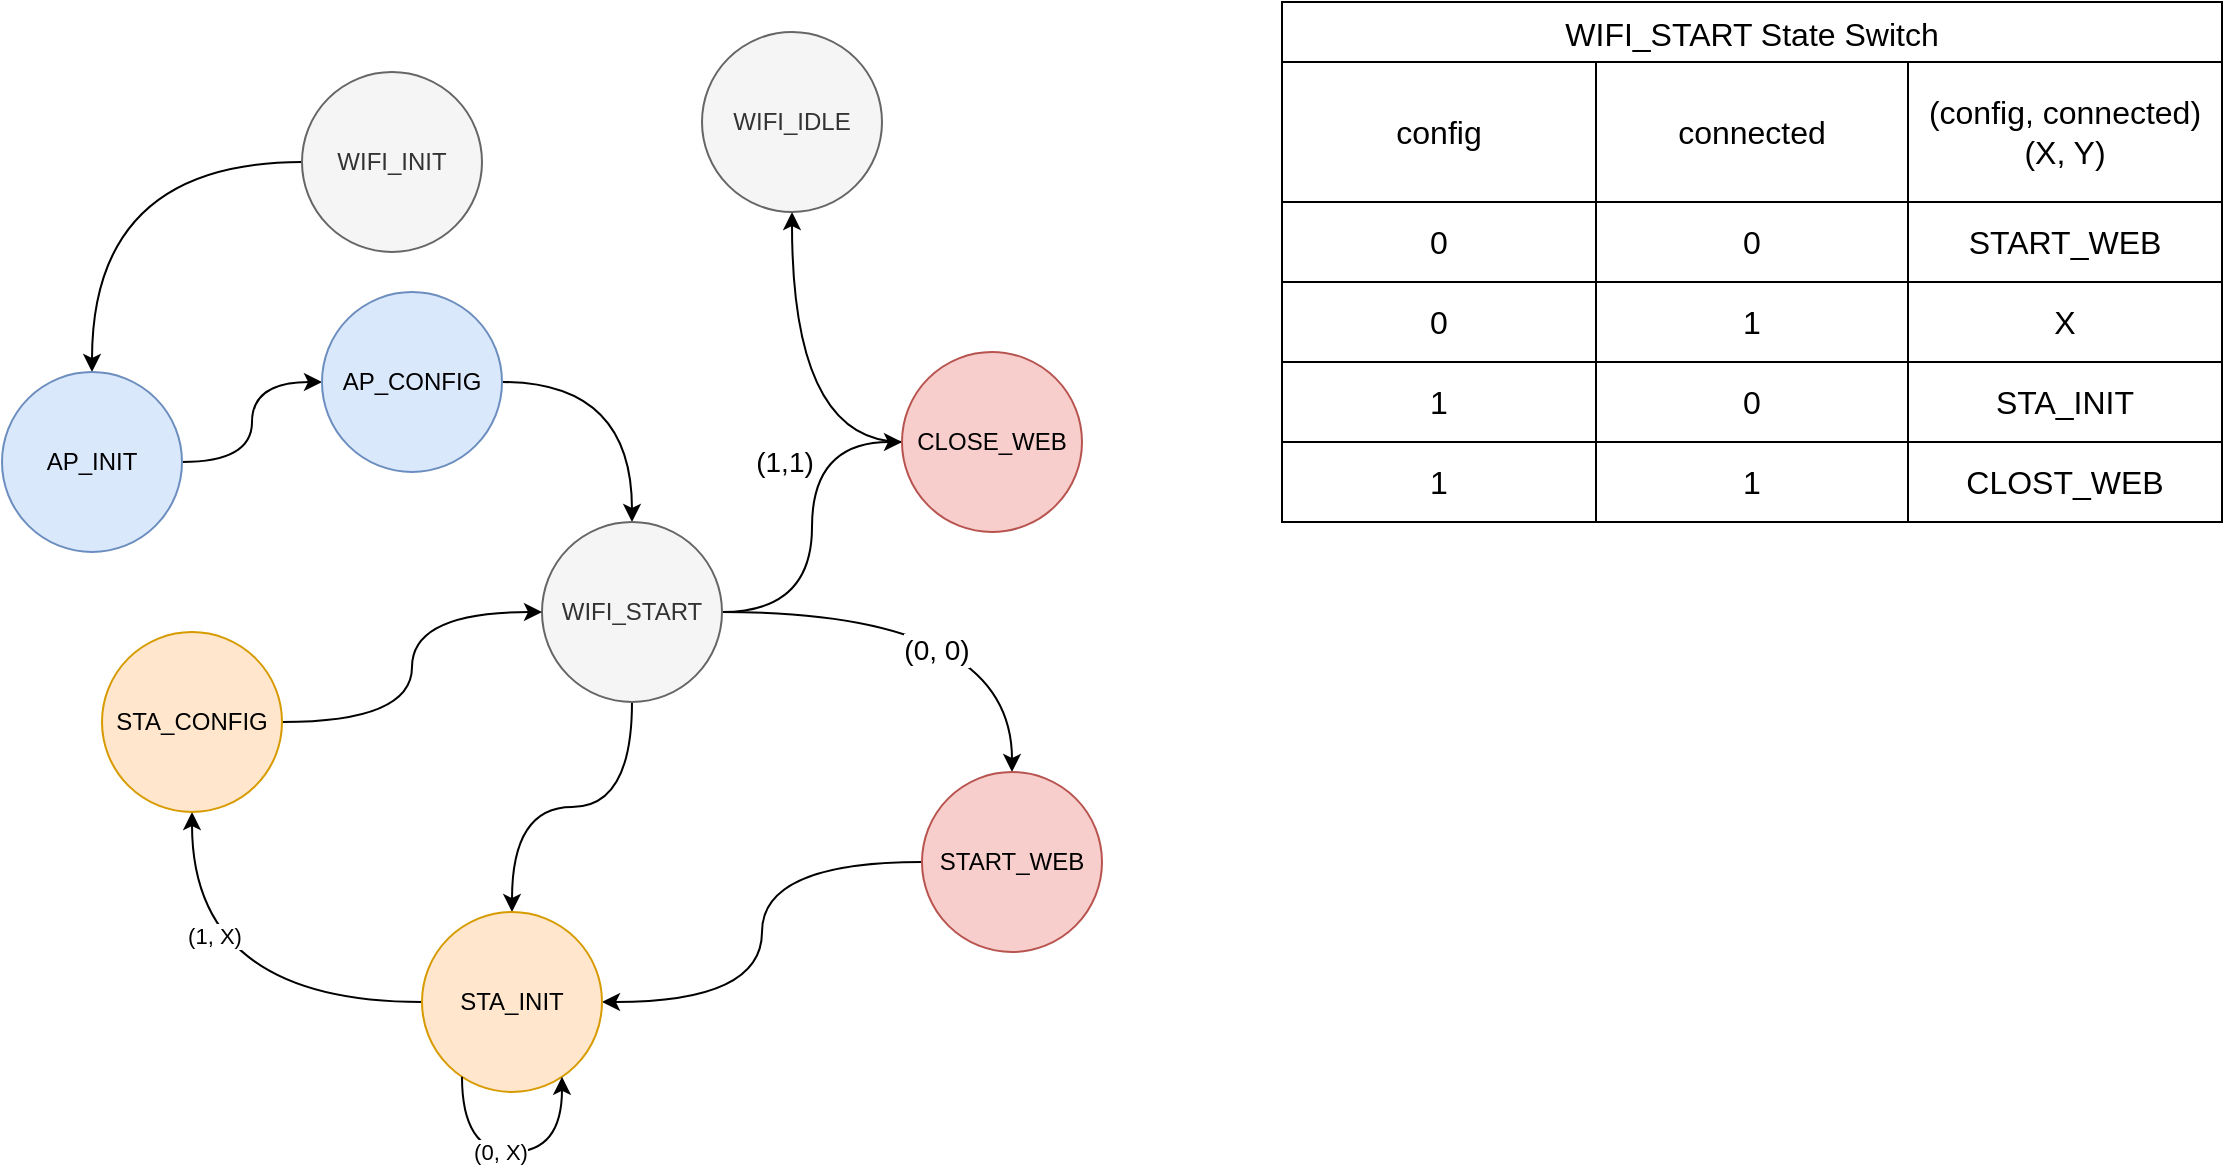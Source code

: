 <mxfile version="23.1.1" type="device">
  <diagram id="qsd9eid6yhlWW0neavV4" name="Page-1">
    <mxGraphModel dx="988" dy="566" grid="1" gridSize="10" guides="1" tooltips="1" connect="1" arrows="1" fold="1" page="1" pageScale="1" pageWidth="1169" pageHeight="827" math="0" shadow="0">
      <root>
        <mxCell id="0" />
        <mxCell id="1" parent="0" />
        <mxCell id="Apt8rWJwy_xwA-LGVksk-5" style="edgeStyle=orthogonalEdgeStyle;rounded=0;orthogonalLoop=1;jettySize=auto;html=1;curved=1;" edge="1" parent="1" source="Apt8rWJwy_xwA-LGVksk-2" target="Apt8rWJwy_xwA-LGVksk-3">
          <mxGeometry relative="1" as="geometry" />
        </mxCell>
        <mxCell id="Apt8rWJwy_xwA-LGVksk-2" value="WIFI_INIT" style="ellipse;whiteSpace=wrap;html=1;aspect=fixed;fillColor=#f5f5f5;fontColor=#333333;strokeColor=#666666;" vertex="1" parent="1">
          <mxGeometry x="160" y="80" width="90" height="90" as="geometry" />
        </mxCell>
        <mxCell id="Apt8rWJwy_xwA-LGVksk-6" style="edgeStyle=orthogonalEdgeStyle;rounded=0;orthogonalLoop=1;jettySize=auto;html=1;curved=1;" edge="1" parent="1" source="Apt8rWJwy_xwA-LGVksk-3" target="Apt8rWJwy_xwA-LGVksk-4">
          <mxGeometry relative="1" as="geometry" />
        </mxCell>
        <mxCell id="Apt8rWJwy_xwA-LGVksk-3" value="AP_INIT" style="ellipse;whiteSpace=wrap;html=1;aspect=fixed;fillColor=#dae8fc;strokeColor=#6c8ebf;" vertex="1" parent="1">
          <mxGeometry x="10" y="230" width="90" height="90" as="geometry" />
        </mxCell>
        <mxCell id="Apt8rWJwy_xwA-LGVksk-9" style="edgeStyle=orthogonalEdgeStyle;rounded=0;orthogonalLoop=1;jettySize=auto;html=1;curved=1;" edge="1" parent="1" source="Apt8rWJwy_xwA-LGVksk-4" target="Apt8rWJwy_xwA-LGVksk-7">
          <mxGeometry relative="1" as="geometry" />
        </mxCell>
        <mxCell id="Apt8rWJwy_xwA-LGVksk-4" value="AP_CONFIG" style="ellipse;whiteSpace=wrap;html=1;aspect=fixed;fillColor=#dae8fc;strokeColor=#6c8ebf;" vertex="1" parent="1">
          <mxGeometry x="170" y="190" width="90" height="90" as="geometry" />
        </mxCell>
        <mxCell id="Apt8rWJwy_xwA-LGVksk-14" style="edgeStyle=orthogonalEdgeStyle;rounded=0;orthogonalLoop=1;jettySize=auto;html=1;curved=1;" edge="1" parent="1" source="Apt8rWJwy_xwA-LGVksk-7" target="Apt8rWJwy_xwA-LGVksk-11">
          <mxGeometry relative="1" as="geometry" />
        </mxCell>
        <mxCell id="Apt8rWJwy_xwA-LGVksk-44" value="(0, 0)" style="edgeLabel;html=1;align=center;verticalAlign=middle;resizable=0;points=[];fontSize=14;" vertex="1" connectable="0" parent="Apt8rWJwy_xwA-LGVksk-14">
          <mxGeometry x="-0.049" y="-19" relative="1" as="geometry">
            <mxPoint as="offset" />
          </mxGeometry>
        </mxCell>
        <mxCell id="Apt8rWJwy_xwA-LGVksk-16" style="edgeStyle=orthogonalEdgeStyle;rounded=0;orthogonalLoop=1;jettySize=auto;html=1;curved=1;" edge="1" parent="1" source="Apt8rWJwy_xwA-LGVksk-7" target="Apt8rWJwy_xwA-LGVksk-12">
          <mxGeometry relative="1" as="geometry" />
        </mxCell>
        <mxCell id="Apt8rWJwy_xwA-LGVksk-19" style="edgeStyle=orthogonalEdgeStyle;rounded=0;orthogonalLoop=1;jettySize=auto;html=1;curved=1;" edge="1" parent="1" source="Apt8rWJwy_xwA-LGVksk-7" target="Apt8rWJwy_xwA-LGVksk-10">
          <mxGeometry relative="1" as="geometry" />
        </mxCell>
        <mxCell id="Apt8rWJwy_xwA-LGVksk-43" value="(1,1)" style="edgeLabel;html=1;align=center;verticalAlign=middle;resizable=0;points=[];fontSize=14;" vertex="1" connectable="0" parent="Apt8rWJwy_xwA-LGVksk-19">
          <mxGeometry x="0.374" y="14" relative="1" as="geometry">
            <mxPoint as="offset" />
          </mxGeometry>
        </mxCell>
        <mxCell id="Apt8rWJwy_xwA-LGVksk-7" value="WIFI_START" style="ellipse;whiteSpace=wrap;html=1;aspect=fixed;fillColor=#f5f5f5;fontColor=#333333;strokeColor=#666666;" vertex="1" parent="1">
          <mxGeometry x="280" y="305" width="90" height="90" as="geometry" />
        </mxCell>
        <mxCell id="Apt8rWJwy_xwA-LGVksk-50" style="edgeStyle=orthogonalEdgeStyle;rounded=0;orthogonalLoop=1;jettySize=auto;html=1;curved=1;" edge="1" parent="1" source="Apt8rWJwy_xwA-LGVksk-10" target="Apt8rWJwy_xwA-LGVksk-49">
          <mxGeometry relative="1" as="geometry" />
        </mxCell>
        <mxCell id="Apt8rWJwy_xwA-LGVksk-10" value="CLOSE_WEB" style="ellipse;whiteSpace=wrap;html=1;aspect=fixed;fillColor=#f8cecc;strokeColor=#b85450;" vertex="1" parent="1">
          <mxGeometry x="460" y="220" width="90" height="90" as="geometry" />
        </mxCell>
        <mxCell id="Apt8rWJwy_xwA-LGVksk-15" style="edgeStyle=orthogonalEdgeStyle;rounded=0;orthogonalLoop=1;jettySize=auto;html=1;curved=1;" edge="1" parent="1" source="Apt8rWJwy_xwA-LGVksk-11" target="Apt8rWJwy_xwA-LGVksk-12">
          <mxGeometry relative="1" as="geometry" />
        </mxCell>
        <mxCell id="Apt8rWJwy_xwA-LGVksk-11" value="START_WEB" style="ellipse;whiteSpace=wrap;html=1;aspect=fixed;fillColor=#f8cecc;strokeColor=#b85450;" vertex="1" parent="1">
          <mxGeometry x="470" y="430" width="90" height="90" as="geometry" />
        </mxCell>
        <mxCell id="Apt8rWJwy_xwA-LGVksk-17" style="edgeStyle=orthogonalEdgeStyle;rounded=0;orthogonalLoop=1;jettySize=auto;html=1;curved=1;" edge="1" parent="1" source="Apt8rWJwy_xwA-LGVksk-12" target="Apt8rWJwy_xwA-LGVksk-13">
          <mxGeometry relative="1" as="geometry" />
        </mxCell>
        <mxCell id="Apt8rWJwy_xwA-LGVksk-48" value="(1, X)" style="edgeLabel;html=1;align=center;verticalAlign=middle;resizable=0;points=[];" vertex="1" connectable="0" parent="Apt8rWJwy_xwA-LGVksk-17">
          <mxGeometry x="0.416" y="-11" relative="1" as="geometry">
            <mxPoint as="offset" />
          </mxGeometry>
        </mxCell>
        <mxCell id="Apt8rWJwy_xwA-LGVksk-12" value="STA_INIT" style="ellipse;whiteSpace=wrap;html=1;aspect=fixed;fillColor=#ffe6cc;strokeColor=#d79b00;" vertex="1" parent="1">
          <mxGeometry x="220" y="500" width="90" height="90" as="geometry" />
        </mxCell>
        <mxCell id="Apt8rWJwy_xwA-LGVksk-18" style="edgeStyle=orthogonalEdgeStyle;rounded=0;orthogonalLoop=1;jettySize=auto;html=1;curved=1;" edge="1" parent="1" source="Apt8rWJwy_xwA-LGVksk-13" target="Apt8rWJwy_xwA-LGVksk-7">
          <mxGeometry relative="1" as="geometry" />
        </mxCell>
        <mxCell id="Apt8rWJwy_xwA-LGVksk-13" value="STA_CONFIG" style="ellipse;whiteSpace=wrap;html=1;aspect=fixed;fillColor=#ffe6cc;strokeColor=#d79b00;" vertex="1" parent="1">
          <mxGeometry x="60" y="360" width="90" height="90" as="geometry" />
        </mxCell>
        <mxCell id="Apt8rWJwy_xwA-LGVksk-22" value="WIFI_START State Switch" style="shape=table;startSize=30;container=1;collapsible=0;childLayout=tableLayout;strokeColor=default;fontSize=16;" vertex="1" parent="1">
          <mxGeometry x="650" y="45" width="470" height="260" as="geometry" />
        </mxCell>
        <mxCell id="Apt8rWJwy_xwA-LGVksk-23" value="" style="shape=tableRow;horizontal=0;startSize=0;swimlaneHead=0;swimlaneBody=0;strokeColor=inherit;top=0;left=0;bottom=0;right=0;collapsible=0;dropTarget=0;fillColor=none;points=[[0,0.5],[1,0.5]];portConstraint=eastwest;fontSize=16;" vertex="1" parent="Apt8rWJwy_xwA-LGVksk-22">
          <mxGeometry y="30" width="470" height="70" as="geometry" />
        </mxCell>
        <mxCell id="Apt8rWJwy_xwA-LGVksk-24" value="config" style="shape=partialRectangle;html=1;whiteSpace=wrap;connectable=0;strokeColor=inherit;overflow=hidden;fillColor=none;top=0;left=0;bottom=0;right=0;pointerEvents=1;fontSize=16;" vertex="1" parent="Apt8rWJwy_xwA-LGVksk-23">
          <mxGeometry width="157" height="70" as="geometry">
            <mxRectangle width="157" height="70" as="alternateBounds" />
          </mxGeometry>
        </mxCell>
        <mxCell id="Apt8rWJwy_xwA-LGVksk-25" value="connected" style="shape=partialRectangle;html=1;whiteSpace=wrap;connectable=0;strokeColor=inherit;overflow=hidden;fillColor=none;top=0;left=0;bottom=0;right=0;pointerEvents=1;fontSize=16;" vertex="1" parent="Apt8rWJwy_xwA-LGVksk-23">
          <mxGeometry x="157" width="156" height="70" as="geometry">
            <mxRectangle width="156" height="70" as="alternateBounds" />
          </mxGeometry>
        </mxCell>
        <mxCell id="Apt8rWJwy_xwA-LGVksk-26" value="(config, connected) (X, Y)" style="shape=partialRectangle;html=1;whiteSpace=wrap;connectable=0;strokeColor=inherit;overflow=hidden;fillColor=none;top=0;left=0;bottom=0;right=0;pointerEvents=1;fontSize=16;" vertex="1" parent="Apt8rWJwy_xwA-LGVksk-23">
          <mxGeometry x="313" width="157" height="70" as="geometry">
            <mxRectangle width="157" height="70" as="alternateBounds" />
          </mxGeometry>
        </mxCell>
        <mxCell id="Apt8rWJwy_xwA-LGVksk-27" value="" style="shape=tableRow;horizontal=0;startSize=0;swimlaneHead=0;swimlaneBody=0;strokeColor=inherit;top=0;left=0;bottom=0;right=0;collapsible=0;dropTarget=0;fillColor=none;points=[[0,0.5],[1,0.5]];portConstraint=eastwest;fontSize=16;" vertex="1" parent="Apt8rWJwy_xwA-LGVksk-22">
          <mxGeometry y="100" width="470" height="40" as="geometry" />
        </mxCell>
        <mxCell id="Apt8rWJwy_xwA-LGVksk-28" value="0" style="shape=partialRectangle;html=1;whiteSpace=wrap;connectable=0;strokeColor=inherit;overflow=hidden;fillColor=none;top=0;left=0;bottom=0;right=0;pointerEvents=1;fontSize=16;" vertex="1" parent="Apt8rWJwy_xwA-LGVksk-27">
          <mxGeometry width="157" height="40" as="geometry">
            <mxRectangle width="157" height="40" as="alternateBounds" />
          </mxGeometry>
        </mxCell>
        <mxCell id="Apt8rWJwy_xwA-LGVksk-29" value="0" style="shape=partialRectangle;html=1;whiteSpace=wrap;connectable=0;strokeColor=inherit;overflow=hidden;fillColor=none;top=0;left=0;bottom=0;right=0;pointerEvents=1;fontSize=16;" vertex="1" parent="Apt8rWJwy_xwA-LGVksk-27">
          <mxGeometry x="157" width="156" height="40" as="geometry">
            <mxRectangle width="156" height="40" as="alternateBounds" />
          </mxGeometry>
        </mxCell>
        <mxCell id="Apt8rWJwy_xwA-LGVksk-30" value="START_WEB" style="shape=partialRectangle;html=1;whiteSpace=wrap;connectable=0;strokeColor=inherit;overflow=hidden;fillColor=none;top=0;left=0;bottom=0;right=0;pointerEvents=1;fontSize=16;" vertex="1" parent="Apt8rWJwy_xwA-LGVksk-27">
          <mxGeometry x="313" width="157" height="40" as="geometry">
            <mxRectangle width="157" height="40" as="alternateBounds" />
          </mxGeometry>
        </mxCell>
        <mxCell id="Apt8rWJwy_xwA-LGVksk-35" value="" style="shape=tableRow;horizontal=0;startSize=0;swimlaneHead=0;swimlaneBody=0;strokeColor=inherit;top=0;left=0;bottom=0;right=0;collapsible=0;dropTarget=0;fillColor=none;points=[[0,0.5],[1,0.5]];portConstraint=eastwest;fontSize=16;" vertex="1" parent="Apt8rWJwy_xwA-LGVksk-22">
          <mxGeometry y="140" width="470" height="40" as="geometry" />
        </mxCell>
        <mxCell id="Apt8rWJwy_xwA-LGVksk-36" value="0" style="shape=partialRectangle;html=1;whiteSpace=wrap;connectable=0;strokeColor=inherit;overflow=hidden;fillColor=none;top=0;left=0;bottom=0;right=0;pointerEvents=1;fontSize=16;" vertex="1" parent="Apt8rWJwy_xwA-LGVksk-35">
          <mxGeometry width="157" height="40" as="geometry">
            <mxRectangle width="157" height="40" as="alternateBounds" />
          </mxGeometry>
        </mxCell>
        <mxCell id="Apt8rWJwy_xwA-LGVksk-37" value="1" style="shape=partialRectangle;html=1;whiteSpace=wrap;connectable=0;strokeColor=inherit;overflow=hidden;fillColor=none;top=0;left=0;bottom=0;right=0;pointerEvents=1;fontSize=16;" vertex="1" parent="Apt8rWJwy_xwA-LGVksk-35">
          <mxGeometry x="157" width="156" height="40" as="geometry">
            <mxRectangle width="156" height="40" as="alternateBounds" />
          </mxGeometry>
        </mxCell>
        <mxCell id="Apt8rWJwy_xwA-LGVksk-38" value="X" style="shape=partialRectangle;html=1;whiteSpace=wrap;connectable=0;strokeColor=inherit;overflow=hidden;fillColor=none;top=0;left=0;bottom=0;right=0;pointerEvents=1;fontSize=16;" vertex="1" parent="Apt8rWJwy_xwA-LGVksk-35">
          <mxGeometry x="313" width="157" height="40" as="geometry">
            <mxRectangle width="157" height="40" as="alternateBounds" />
          </mxGeometry>
        </mxCell>
        <mxCell id="Apt8rWJwy_xwA-LGVksk-39" value="" style="shape=tableRow;horizontal=0;startSize=0;swimlaneHead=0;swimlaneBody=0;strokeColor=inherit;top=0;left=0;bottom=0;right=0;collapsible=0;dropTarget=0;fillColor=none;points=[[0,0.5],[1,0.5]];portConstraint=eastwest;fontSize=16;" vertex="1" parent="Apt8rWJwy_xwA-LGVksk-22">
          <mxGeometry y="180" width="470" height="40" as="geometry" />
        </mxCell>
        <mxCell id="Apt8rWJwy_xwA-LGVksk-40" value="1" style="shape=partialRectangle;html=1;whiteSpace=wrap;connectable=0;strokeColor=inherit;overflow=hidden;fillColor=none;top=0;left=0;bottom=0;right=0;pointerEvents=1;fontSize=16;" vertex="1" parent="Apt8rWJwy_xwA-LGVksk-39">
          <mxGeometry width="157" height="40" as="geometry">
            <mxRectangle width="157" height="40" as="alternateBounds" />
          </mxGeometry>
        </mxCell>
        <mxCell id="Apt8rWJwy_xwA-LGVksk-41" value="0" style="shape=partialRectangle;html=1;whiteSpace=wrap;connectable=0;strokeColor=inherit;overflow=hidden;fillColor=none;top=0;left=0;bottom=0;right=0;pointerEvents=1;fontSize=16;" vertex="1" parent="Apt8rWJwy_xwA-LGVksk-39">
          <mxGeometry x="157" width="156" height="40" as="geometry">
            <mxRectangle width="156" height="40" as="alternateBounds" />
          </mxGeometry>
        </mxCell>
        <mxCell id="Apt8rWJwy_xwA-LGVksk-42" value="STA_INIT" style="shape=partialRectangle;html=1;whiteSpace=wrap;connectable=0;strokeColor=inherit;overflow=hidden;fillColor=none;top=0;left=0;bottom=0;right=0;pointerEvents=1;fontSize=16;" vertex="1" parent="Apt8rWJwy_xwA-LGVksk-39">
          <mxGeometry x="313" width="157" height="40" as="geometry">
            <mxRectangle width="157" height="40" as="alternateBounds" />
          </mxGeometry>
        </mxCell>
        <mxCell id="Apt8rWJwy_xwA-LGVksk-31" value="" style="shape=tableRow;horizontal=0;startSize=0;swimlaneHead=0;swimlaneBody=0;strokeColor=inherit;top=0;left=0;bottom=0;right=0;collapsible=0;dropTarget=0;fillColor=none;points=[[0,0.5],[1,0.5]];portConstraint=eastwest;fontSize=16;" vertex="1" parent="Apt8rWJwy_xwA-LGVksk-22">
          <mxGeometry y="220" width="470" height="40" as="geometry" />
        </mxCell>
        <mxCell id="Apt8rWJwy_xwA-LGVksk-32" value="1" style="shape=partialRectangle;html=1;whiteSpace=wrap;connectable=0;strokeColor=inherit;overflow=hidden;fillColor=none;top=0;left=0;bottom=0;right=0;pointerEvents=1;fontSize=16;" vertex="1" parent="Apt8rWJwy_xwA-LGVksk-31">
          <mxGeometry width="157" height="40" as="geometry">
            <mxRectangle width="157" height="40" as="alternateBounds" />
          </mxGeometry>
        </mxCell>
        <mxCell id="Apt8rWJwy_xwA-LGVksk-33" value="1" style="shape=partialRectangle;html=1;whiteSpace=wrap;connectable=0;strokeColor=inherit;overflow=hidden;fillColor=none;top=0;left=0;bottom=0;right=0;pointerEvents=1;fontSize=16;" vertex="1" parent="Apt8rWJwy_xwA-LGVksk-31">
          <mxGeometry x="157" width="156" height="40" as="geometry">
            <mxRectangle width="156" height="40" as="alternateBounds" />
          </mxGeometry>
        </mxCell>
        <mxCell id="Apt8rWJwy_xwA-LGVksk-34" value="CLOST_WEB" style="shape=partialRectangle;html=1;whiteSpace=wrap;connectable=0;strokeColor=inherit;overflow=hidden;fillColor=none;top=0;left=0;bottom=0;right=0;pointerEvents=1;fontSize=16;" vertex="1" parent="Apt8rWJwy_xwA-LGVksk-31">
          <mxGeometry x="313" width="157" height="40" as="geometry">
            <mxRectangle width="157" height="40" as="alternateBounds" />
          </mxGeometry>
        </mxCell>
        <mxCell id="Apt8rWJwy_xwA-LGVksk-49" value="WIFI_IDLE" style="ellipse;whiteSpace=wrap;html=1;aspect=fixed;fillColor=#f5f5f5;fontColor=#333333;strokeColor=#666666;" vertex="1" parent="1">
          <mxGeometry x="360" y="60" width="90" height="90" as="geometry" />
        </mxCell>
        <mxCell id="Apt8rWJwy_xwA-LGVksk-51" style="edgeStyle=orthogonalEdgeStyle;rounded=0;orthogonalLoop=1;jettySize=auto;html=1;curved=1;" edge="1" parent="1" source="Apt8rWJwy_xwA-LGVksk-12" target="Apt8rWJwy_xwA-LGVksk-12">
          <mxGeometry relative="1" as="geometry">
            <Array as="points">
              <mxPoint x="290" y="620" />
            </Array>
          </mxGeometry>
        </mxCell>
        <mxCell id="Apt8rWJwy_xwA-LGVksk-52" value="(0, X)" style="edgeLabel;html=1;align=center;verticalAlign=middle;resizable=0;points=[];" vertex="1" connectable="0" parent="Apt8rWJwy_xwA-LGVksk-51">
          <mxGeometry x="-0.108" relative="1" as="geometry">
            <mxPoint as="offset" />
          </mxGeometry>
        </mxCell>
      </root>
    </mxGraphModel>
  </diagram>
</mxfile>
